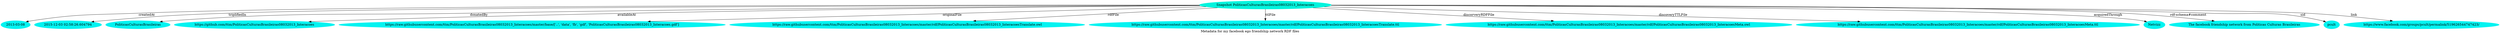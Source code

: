 digraph  {
	graph [label="Metadata for my facebook ego friendship network RDF files"];
	node [label="\N"];
	"Snapshot PoliticasCulturasBrasileiras08032013_Interacoes"	 [color="#02F3DD",
		style=filled];
	79688	 [color="#02F3F1",
		label="2013-03-08",
		style=filled];
	"Snapshot PoliticasCulturasBrasileiras08032013_Interacoes" -> 79688	 [label=createdAt];
	79689	 [color="#02F3F1",
		label="2015-12-03 02:58:26.604794",
		style=filled];
	"Snapshot PoliticasCulturasBrasileiras08032013_Interacoes" -> 79689	 [label=triplifiedIn];
	79690	 [color="#02F3F1",
		label=PoliticasCulturasBrasileiras,
		style=filled];
	"Snapshot PoliticasCulturasBrasileiras08032013_Interacoes" -> 79690	 [label=donatedBy];
	79691	 [color="#02F3F1",
		label="https://github.com/ttm/PoliticasCulturasBrasileiras08032013_Interacoes",
		style=filled];
	"Snapshot PoliticasCulturasBrasileiras08032013_Interacoes" -> 79691	 [label=availableAt];
	79692	 [color="#02F3F1",
		label="https://raw.githubusercontent.com/ttm/PoliticasCulturasBrasileiras08032013_Interacoes/master/base/['..', 'data', 'fb', 'gdf', 'PoliticasCulturasBrasileiras08032013_\
Interacoes.gdf']",
		style=filled];
	"Snapshot PoliticasCulturasBrasileiras08032013_Interacoes" -> 79692	 [label=originalFile];
	79693	 [color="#02F3F1",
		label="https://raw.githubusercontent.com/ttm/PoliticasCulturasBrasileiras08032013_Interacoes/master/rdf/PoliticasCulturasBrasileiras08032013_\
InteracoesTranslate.owl",
		style=filled];
	"Snapshot PoliticasCulturasBrasileiras08032013_Interacoes" -> 79693	 [label=rdfFile];
	79694	 [color="#02F3F1",
		label="https://raw.githubusercontent.com/ttm/PoliticasCulturasBrasileiras08032013_Interacoes/master/rdf/PoliticasCulturasBrasileiras08032013_\
InteracoesTranslate.ttl",
		style=filled];
	"Snapshot PoliticasCulturasBrasileiras08032013_Interacoes" -> 79694	 [label=ttlFile];
	79695	 [color="#02F3F1",
		label="https://raw.githubusercontent.com/ttm/PoliticasCulturasBrasileiras08032013_Interacoes/master/rdf/PoliticasCulturasBrasileiras08032013_\
InteracoesMeta.owl",
		style=filled];
	"Snapshot PoliticasCulturasBrasileiras08032013_Interacoes" -> 79695	 [label=discorveryRDFFile];
	79696	 [color="#02F3F1",
		label="https://raw.githubusercontent.com/ttm/PoliticasCulturasBrasileiras08032013_Interacoes/master/rdf/PoliticasCulturasBrasileiras08032013_\
InteracoesMeta.ttl",
		style=filled];
	"Snapshot PoliticasCulturasBrasileiras08032013_Interacoes" -> 79696	 [label=discoveryTTLFile];
	79697	 [color="#02F3F1",
		label=Netvizz,
		style=filled];
	"Snapshot PoliticasCulturasBrasileiras08032013_Interacoes" -> 79697	 [label=acquiredThrough];
	79698	 [color="#02F3F1",
		label="The facebook friendship network from Politicas Culturas Brasileiras",
		style=filled];
	"Snapshot PoliticasCulturasBrasileiras08032013_Interacoes" -> 79698	 [label="rdf-schema#comment"];
	79699	 [color="#02F3F1",
		label=pcult,
		style=filled];
	"Snapshot PoliticasCulturasBrasileiras08032013_Interacoes" -> 79699	 [label=sid];
	79700	 [color="#02F3F1",
		label="https://www.facebook.com/groups/pcult/permalink/519626544747423/",
		style=filled];
	"Snapshot PoliticasCulturasBrasileiras08032013_Interacoes" -> 79700	 [label=link];
}

